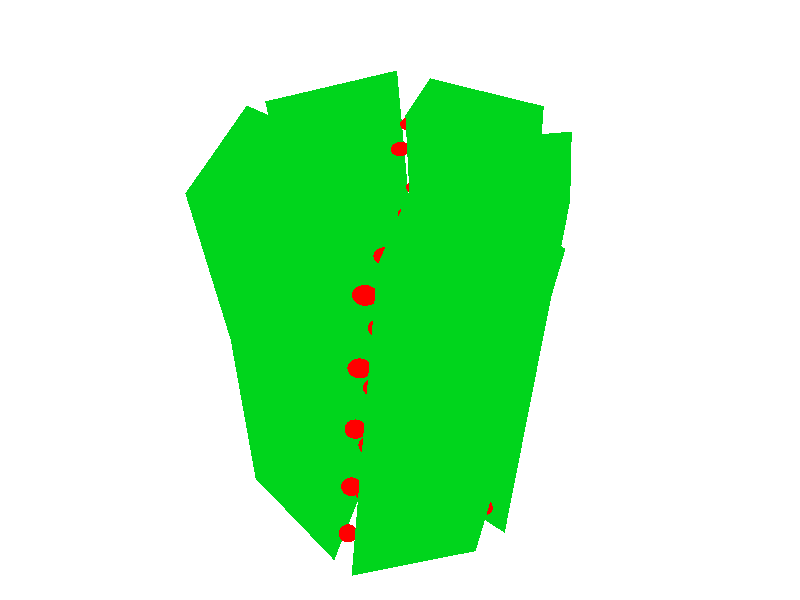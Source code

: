 #include "textures.inc"
#include "colors.inc"

background { color White }

union {
   union {
      prism {
         linear_spline
         linear_sweep
         0, 15.0789,
         7,
         <0.5, 1>, <1.53936, 1.0029>, <0.5, -1>, <-0.5, -1>, <-1.51991, 1.0029>, <-0.5, 1>, <0.5, 1>
         
         pigment {
            color rgbt <0, 0.76078, 0.05098, 0.5>
         }
         scale 1
         rotate <0, 0, 0>
         translate <0, 0, 0>
      }
      
      sphere {
         <1.53822, 1.43065, 0.428763>, 0.214194
         
         pigment {
            color rgb <1, 0, 0>
         }
         scale 1
         rotate <0, 0, 0>
         translate <0, 0, 0>
      }
      
      sphere {
         <1.53608, 13.3113, 0.429341>, 0.214194
         
         pigment {
            color rgb <1, 0, 0>
         }
         scale 1
         rotate <0, 0, 0>
         translate <0, 0, 0>
      }
      
      sphere {
         <1.54047, 7.64586, 0.430108>, 0.214194
         
         pigment {
            color rgb <1, 0, 0>
         }
         scale 1
         rotate <0, 0, 0>
         translate <0, 0, 0>
      }
      
      sphere {
         <1.53841, 4.47986, 0.431986>, 0.214194
         
         pigment {
            color rgb <1, 0, 0>
         }
         scale 1
         rotate <0, 0, 0>
         translate <0, 0, 0>
      }
      
      sphere {
         <1.53778, 10.4752, 0.427773>, 0.214194
         
         pigment {
            color rgb <1, 0, 0>
         }
         scale 1
         rotate <0, 0, 0>
         translate <0, 0, 0>
      }
      
      sphere {
         <0.947105, 1.43065, -0.565297>, 0.214194
         
         pigment {
            color rgb <1, 0, 0>
         }
         scale 1
         rotate <0, 0, 0>
         translate <0, 0, 0>
      }
      
      sphere {
         <0.954504, 13.3119, -0.563446>, 0.214194
         
         pigment {
            color rgb <1, 0, 0>
         }
         scale 1
         rotate <0, 0, 0>
         translate <0, 0, 0>
      }
      
      sphere {
         <0.960819, 7.65322, -0.569762>, 0.214194
         
         pigment {
            color rgb <1, 0, 0>
         }
         scale 1
         rotate <0, 0, 0>
         translate <0, 0, 0>
      }
      
      sphere {
         <0.960819, 4.48091, -0.569762>, 0.214194
         
         pigment {
            color rgb <1, 0, 0>
         }
         scale 1
         rotate <0, 0, 0>
         translate <0, 0, 0>
      }
      
      sphere {
         <0.954503, 10.4631, -0.563446>, 0.214194
         
         pigment {
            color rgb <1, 0, 0>
         }
         scale 1
         rotate <0, 0, 0>
         translate <0, 0, 0>
      }
      scale <1, 0.6, 1>
      rotate <6.35, 47.93, 7.36>
      translate <2.02199, 0, -1.14467>
   }
   
   union {
      prism {
         linear_spline
         linear_sweep
         0, 15.0789,
         7,
         <0.5, 1>, <1.53936, 1.0029>, <0.5, -1>, <-0.5, -1>, <-1.51991, 1.0029>, <-0.5, 1>, <0.5, 1>
         
         pigment {
            color rgbt <0, 0.76078, 0.05098, 0.5>
         }
         scale 1
         rotate <0, 0, 0>
         translate <0, 0, 0>
      }
      
      sphere {
         <1.54952, 1.43065, 0.421247>, 0.214194
         
         pigment {
            color rgb <1, 0, 0>
         }
         scale 1
         rotate <0, 0, 0>
         translate <0, 0, 0>
      }
      
      sphere {
         <1.54714, 13.3113, 0.410211>, 0.214194
         
         pigment {
            color rgb <1, 0, 0>
         }
         scale 1
         rotate <0, 0, 0>
         translate <0, 0, 0>
      }
      
      sphere {
         <1.55386, 7.64586, 0.407807>, 0.214194
         
         pigment {
            color rgb <1, 0, 0>
         }
         scale 1
         rotate <0, 0, 0>
         translate <0, 0, 0>
      }
      
      sphere {
         <1.5518, 4.47986, 0.409685>, 0.214194
         
         pigment {
            color rgb <1, 0, 0>
         }
         scale 1
         rotate <0, 0, 0>
         translate <0, 0, 0>
      }
      
      sphere {
         <1.54763, 10.4752, 0.407667>, 0.214194
         
         pigment {
            color rgb <1, 0, 0>
         }
         scale 1
         rotate <0, 0, 0>
         translate <0, 0, 0>
      }
      
      sphere {
         <0.976189, 1.43065, -0.584355>, 0.214194
         
         pigment {
            color rgb <1, 0, 0>
         }
         scale 1
         rotate <0, 0, 0>
         translate <0, 0, 0>
      }
      
      sphere {
         <0.970148, 13.3119, -0.590326>, 0.214194
         
         pigment {
            color rgb <1, 0, 0>
         }
         scale 1
         rotate <0, 0, 0>
         translate <0, 0, 0>
      }
      
      sphere {
         <0.976463, 7.65322, -0.596642>, 0.214194
         
         pigment {
            color rgb <1, 0, 0>
         }
         scale 1
         rotate <0, 0, 0>
         translate <0, 0, 0>
      }
      
      sphere {
         <0.976463, 4.48091, -0.596642>, 0.214194
         
         pigment {
            color rgb <1, 0, 0>
         }
         scale 1
         rotate <0, 0, 0>
         translate <0, 0, 0>
      }
      
      sphere {
         <0.974059, 10.4631, -0.597046>, 0.214194
         
         pigment {
            color rgb <1, 0, 0>
         }
         scale 1
         rotate <0, 0, 0>
         translate <0, 0, 0>
      }
      scale <1, 0.6, 1>
      rotate <167.7, 69.27, 165.97>
      translate <1.97732, 0, -3.34537>
   }
   
   union {
      prism {
         linear_spline
         linear_sweep
         0, 15.0789,
         7,
         <0.5, 1>, <1.53936, 1.0029>, <0.5, -1>, <-0.5, -1>, <-1.51991, 1.0029>, <-0.5, 1>, <0.5, 1>
         
         pigment {
            color rgbt <0, 0.76078, 0.05098, 0.5>
         }
         scale 1
         rotate <0, 0, 0>
         translate <0, 0, 0>
      }
      
      sphere {
         <1.57253, 1.43065, 0.406626>, 0.214194
         
         pigment {
            color rgb <1, 0, 0>
         }
         scale 1
         rotate <0, 0, 0>
         translate <0, 0, 0>
      }
      
      sphere {
         <1.5742, 13.3113, 0.407829>, 0.214194
         
         pigment {
            color rgb <1, 0, 0>
         }
         scale 1
         rotate <0, 0, 0>
         translate <0, 0, 0>
      }
      
      sphere {
         <1.58442, 7.64586, 0.41181>, 0.214194
         
         pigment {
            color rgb <1, 0, 0>
         }
         scale 1
         rotate <0, 0, 0>
         translate <0, 0, 0>
      }
      
      sphere {
         <1.58236, 4.47986, 0.413688>, 0.214194
         
         pigment {
            color rgb <1, 0, 0>
         }
         scale 1
         rotate <0, 0, 0>
         translate <0, 0, 0>
      }
      
      sphere {
         <1.57819, 10.4752, 0.41167>, 0.214194
         
         pigment {
            color rgb <1, 0, 0>
         }
         scale 1
         rotate <0, 0, 0>
         translate <0, 0, 0>
      }
      
      sphere {
         <0.947105, 1.43065, -0.565297>, 0.214194
         
         pigment {
            color rgb <1, 0, 0>
         }
         scale 1
         rotate <0, 0, 0>
         translate <0, 0, 0>
      }
      
      sphere {
         <0.954504, 13.3119, -0.563446>, 0.214194
         
         pigment {
            color rgb <1, 0, 0>
         }
         scale 1
         rotate <0, 0, 0>
         translate <0, 0, 0>
      }
      
      sphere {
         <0.960819, 7.65322, -0.569762>, 0.214194
         
         pigment {
            color rgb <1, 0, 0>
         }
         scale 1
         rotate <0, 0, 0>
         translate <0, 0, 0>
      }
      
      sphere {
         <0.960819, 4.48091, -0.569762>, 0.214194
         
         pigment {
            color rgb <1, 0, 0>
         }
         scale 1
         rotate <0, 0, 0>
         translate <0, 0, 0>
      }
      
      sphere {
         <0.954503, 10.4631, -0.563446>, 0.214194
         
         pigment {
            color rgb <1, 0, 0>
         }
         scale 1
         rotate <0, 0, 0>
         translate <0, 0, 0>
      }
      scale <1, 0.6, 1>
      rotate <-180, 9.8, 175>
      translate <-0.0439836, 0, -4.41523>
   }
   
   union {
      prism {
         linear_spline
         linear_sweep
         0, 15.0789,
         7,
         <0.5, 1>, <1.53936, 1.0029>, <0.5, -1>, <-0.5, -1>, <-1.51991, 1.0029>, <-0.5, 1>, <0.5, 1>
         
         pigment {
            color rgbt <0, 0.76078, 0.05098, 0.5>
         }
         scale 1
         rotate <0, 0, 0>
         translate <0, 0, 0>
      }
      
      sphere {
         <1.54168, 1.43065, 0.417857>, 0.214194
         
         pigment {
            color rgb <1, 0, 0>
         }
         scale 1
         rotate <0, 0, 0>
         translate <0, 0, 0>
      }
      
      sphere {
         <1.54009, 13.3113, 0.418591>, 0.214194
         
         pigment {
            color rgb <1, 0, 0>
         }
         scale 1
         rotate <0, 0, 0>
         translate <0, 0, 0>
      }
      
      sphere {
         <1.54005, 7.64586, 0.421593>, 0.214194
         
         pigment {
            color rgb <1, 0, 0>
         }
         scale 1
         rotate <0, 0, 0>
         translate <0, 0, 0>
      }
      
      sphere {
         <1.54357, 4.47986, 0.42536>, 0.214194
         
         pigment {
            color rgb <1, 0, 0>
         }
         scale 1
         rotate <0, 0, 0>
         translate <0, 0, 0>
      }
      
      sphere {
         <1.54872, 10.4752, 0.423385>, 0.214194
         
         pigment {
            color rgb <1, 0, 0>
         }
         scale 1
         rotate <0, 0, 0>
         translate <0, 0, 0>
      }
      
      sphere {
         <0.947105, 1.43065, -0.565297>, 0.214194
         
         pigment {
            color rgb <1, 0, 0>
         }
         scale 1
         rotate <0, 0, 0>
         translate <0, 0, 0>
      }
      
      sphere {
         <0.954504, 13.3119, -0.563446>, 0.214194
         
         pigment {
            color rgb <1, 0, 0>
         }
         scale 1
         rotate <0, 0, 0>
         translate <0, 0, 0>
      }
      
      sphere {
         <0.960819, 7.65322, -0.569762>, 0.214194
         
         pigment {
            color rgb <1, 0, 0>
         }
         scale 1
         rotate <0, 0, 0>
         translate <0, 0, 0>
      }
      
      sphere {
         <0.960819, 4.48091, -0.569762>, 0.214194
         
         pigment {
            color rgb <1, 0, 0>
         }
         scale 1
         rotate <0, 0, 0>
         translate <0, 0, 0>
      }
      
      sphere {
         <0.954503, 10.4631, -0.563446>, 0.214194
         
         pigment {
            color rgb <1, 0, 0>
         }
         scale 1
         rotate <0, 0, 0>
         translate <0, 0, 0>
      }
      scale <1, 0.6, 1>
      rotate <-172.47, -53.37, 171.72>
      translate <-2.04593, 0, -3.31149>
   }
   
   union {
      prism {
         linear_spline
         linear_sweep
         0, 15.0789,
         7,
         <0.5, 1>, <1.53936, 1.0029>, <0.5, -1>, <-0.5, -1>, <-1.51991, 1.0029>, <-0.5, 1>, <0.5, 1>
         
         pigment {
            color rgbt <0, 0.76078, 0.05098, 0.5>
         }
         scale 1
         rotate <0, 0, 0>
         translate <0, 0, 0>
      }
      
      sphere {
         <1.5028, 1.43065, 0.475338>, 0.214194
         
         pigment {
            color rgb <1, 0, 0>
         }
         scale 1
         rotate <0, 0, 0>
         translate <0, 0, 0>
      }
      
      sphere {
         <1.50867, 13.3113, 0.479581>, 0.214194
         
         pigment {
            color rgb <1, 0, 0>
         }
         scale 1
         rotate <0, 0, 0>
         translate <0, 0, 0>
      }
      
      sphere {
         <1.50789, 7.64586, 0.480794>, 0.214194
         
         pigment {
            color rgb <1, 0, 0>
         }
         scale 1
         rotate <0, 0, 0>
         translate <0, 0, 0>
      }
      
      sphere {
         <1.50297, 4.47986, 0.480853>, 0.214194
         
         pigment {
            color rgb <1, 0, 0>
         }
         scale 1
         rotate <0, 0, 0>
         translate <0, 0, 0>
      }
      
      sphere {
         <1.511, 10.4752, 0.478582>, 0.214194
         
         pigment {
            color rgb <1, 0, 0>
         }
         scale 1
         rotate <0, 0, 0>
         translate <0, 0, 0>
      }
      
      sphere {
         <0.947105, 1.43065, -0.565297>, 0.214194
         
         pigment {
            color rgb <1, 0, 0>
         }
         scale 1
         rotate <0, 0, 0>
         translate <0, 0, 0>
      }
      
      sphere {
         <0.954504, 13.3119, -0.563446>, 0.214194
         
         pigment {
            color rgb <1, 0, 0>
         }
         scale 1
         rotate <0, 0, 0>
         translate <0, 0, 0>
      }
      
      sphere {
         <0.960819, 7.65322, -0.569762>, 0.214194
         
         pigment {
            color rgb <1, 0, 0>
         }
         scale 1
         rotate <0, 0, 0>
         translate <0, 0, 0>
      }
      
      sphere {
         <0.960819, 4.48091, -0.569762>, 0.214194
         
         pigment {
            color rgb <1, 0, 0>
         }
         scale 1
         rotate <0, 0, 0>
         translate <0, 0, 0>
      }
      
      sphere {
         <0.954503, 10.4631, -0.563446>, 0.214194
         
         pigment {
            color rgb <1, 0, 0>
         }
         scale 1
         rotate <0, 0, 0>
         translate <0, 0, 0>
      }
      scale <1, 0.6, 1>
      rotate <-10.85, -67, 12.7>
      translate <-1.93597, 0, -1.03431>
   }
   
   union {
      prism {
         linear_spline
         linear_sweep
         0, 15.0789,
         7,
         <0.5, 1>, <1.53936, 1.0029>, <0.5, -1>, <-0.5, -1>, <-1.51991, 1.0029>, <-0.5, 1>, <0.5, 1>
         
         pigment {
            color rgbt <0, 0.76078, 0.05098, 0.5>
         }
         scale 1
         rotate <0, 0, 0>
         translate <0, 0, 0>
      }
      
      sphere {
         <1.54696, 1.43065, 0.426122>, 0.214194
         
         pigment {
            color rgb <1, 0, 0>
         }
         scale 1
         rotate <0, 0, 0>
         translate <0, 0, 0>
      }
      
      sphere {
         <1.54765, 13.3113, 0.424104>, 0.214194
         
         pigment {
            color rgb <1, 0, 0>
         }
         scale 1
         rotate <0, 0, 0>
         translate <0, 0, 0>
      }
      
      sphere {
         <1.55182, 7.64586, 0.421955>, 0.214194
         
         pigment {
            color rgb <1, 0, 0>
         }
         scale 1
         rotate <0, 0, 0>
         translate <0, 0, 0>
      }
      
      sphere {
         <1.54975, 4.47986, 0.423834>, 0.214194
         
         pigment {
            color rgb <1, 0, 0>
         }
         scale 1
         rotate <0, 0, 0>
         translate <0, 0, 0>
      }
      
      sphere {
         <1.55392, 10.4752, 0.417649>, 0.214194
         
         pigment {
            color rgb <1, 0, 0>
         }
         scale 1
         rotate <0, 0, 0>
         translate <0, 0, 0>
      }
      
      sphere {
         <0.947105, 1.43065, -0.565297>, 0.214194
         
         pigment {
            color rgb <1, 0, 0>
         }
         scale 1
         rotate <0, 0, 0>
         translate <0, 0, 0>
      }
      
      sphere {
         <0.954504, 13.3119, -0.563446>, 0.214194
         
         pigment {
            color rgb <1, 0, 0>
         }
         scale 1
         rotate <0, 0, 0>
         translate <0, 0, 0>
      }
      
      sphere {
         <0.960819, 7.65322, -0.569762>, 0.214194
         
         pigment {
            color rgb <1, 0, 0>
         }
         scale 1
         rotate <0, 0, 0>
         translate <0, 0, 0>
      }
      
      sphere {
         <0.960819, 4.48091, -0.569762>, 0.214194
         
         pigment {
            color rgb <1, 0, 0>
         }
         scale 1
         rotate <0, 0, 0>
         translate <0, 0, 0>
      }
      
      sphere {
         <0.954503, 10.4631, -0.563446>, 0.214194
         
         pigment {
            color rgb <1, 0, 0>
         }
         scale 1
         rotate <0, 0, 0>
         translate <0, 0, 0>
      }
      scale <1, 0.6, 1>
      rotate <0, -10, 5>
      translate <0, 0, 0>
   }
   scale 1
}

global_settings {
   adc_bailout 0.00392157
   assumed_gamma 1.5
   noise_generator 2
}

light_source {
   <-7.59655, 14.8995, -5>, rgb <1, 1, 1>
}

camera {
   perspective
   location <-10.7992, 15.3794, -6.6839>
   sky <0, 1, 0>
   direction <0, 1, 1>
   right <1.3333, 0, 0>
   up <0, 1, 0>
   look_at <0.1244, 5.3127, -2.3215>
   angle 60
}

